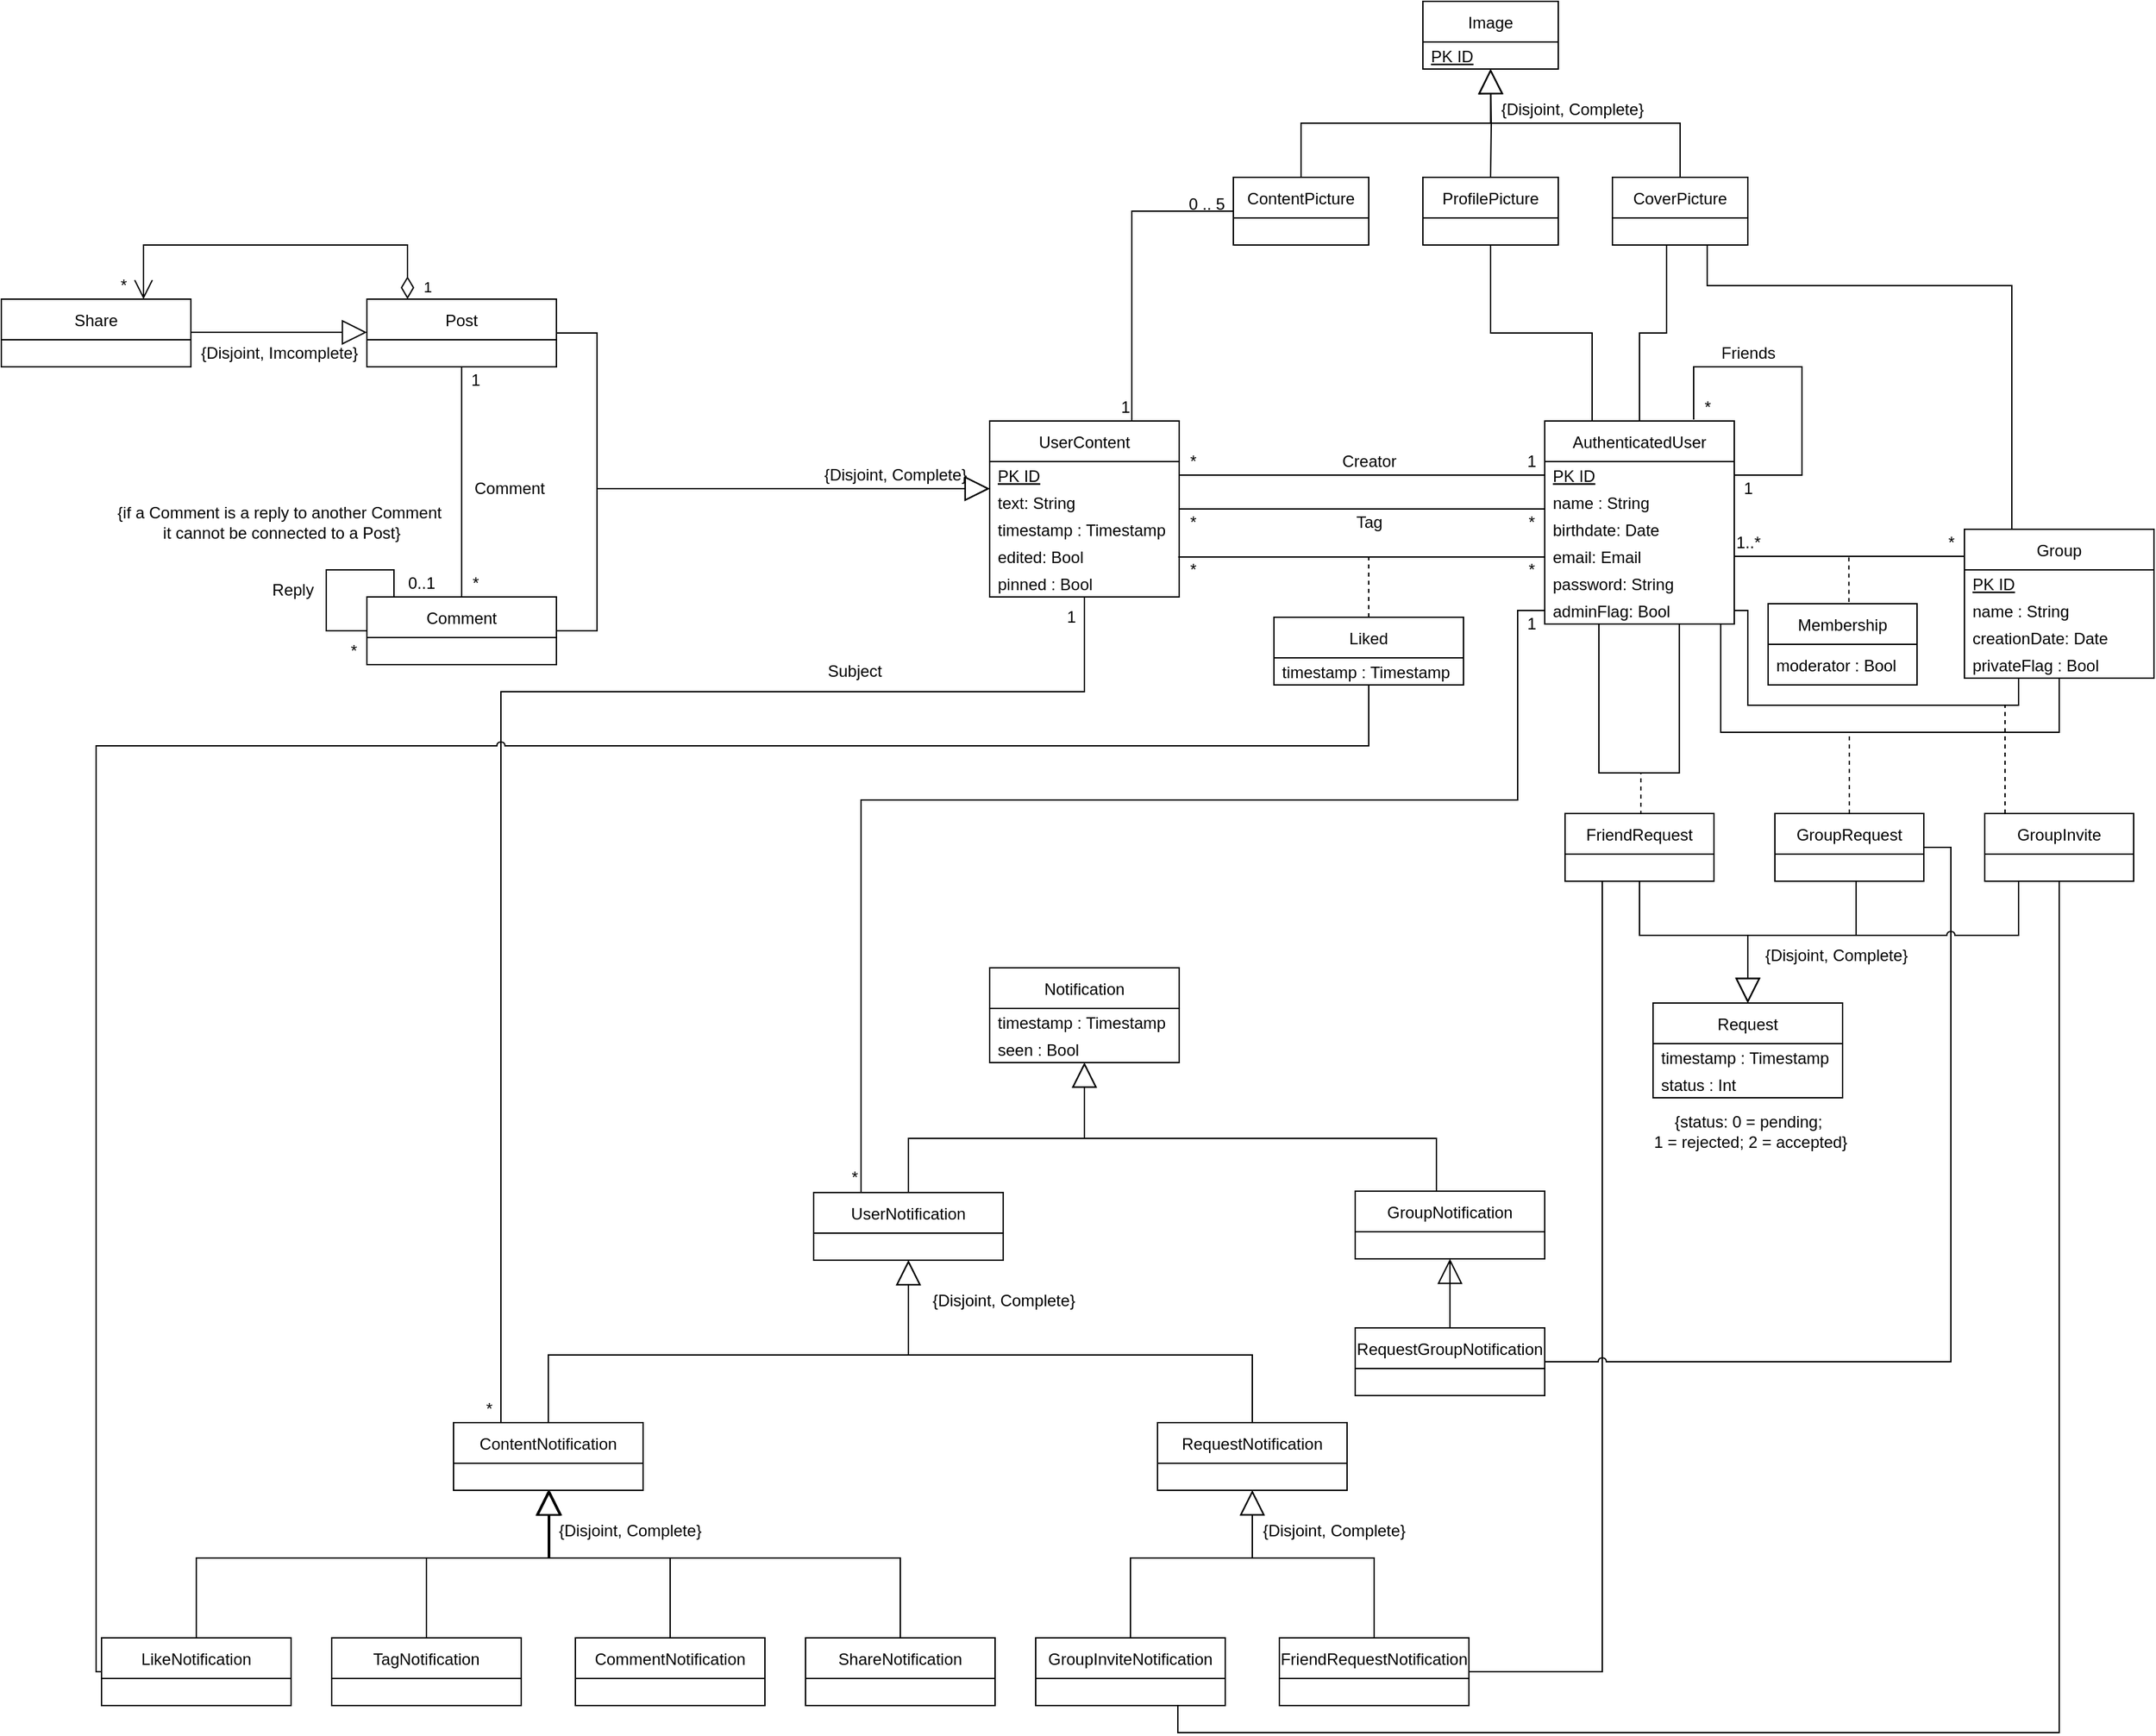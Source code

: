 <mxfile version="15.7.3"><diagram id="W7Yq0IBETh_m9EAwJ76t" name="Page-1"><mxGraphModel dx="877" dy="768" grid="1" gridSize="10" guides="1" tooltips="1" connect="1" arrows="1" fold="1" page="1" pageScale="1" pageWidth="827" pageHeight="1169" math="0" shadow="0"><root><mxCell id="0"/><mxCell id="1" parent="0"/><mxCell id="exGa_ofTzocH33vVqRxe-119" style="edgeStyle=orthogonalEdgeStyle;rounded=0;orthogonalLoop=1;jettySize=auto;html=1;exitX=0.5;exitY=0;exitDx=0;exitDy=0;entryX=0.5;entryY=1;entryDx=0;entryDy=0;fontSize=12;endArrow=none;endFill=0;" parent="1" source="exGa_ofTzocH33vVqRxe-121" target="exGa_ofTzocH33vVqRxe-145" edge="1"><mxGeometry relative="1" as="geometry"><Array as="points"><mxPoint x="2790" y="625"/><mxPoint x="2810" y="625"/><mxPoint x="2810" y="560"/></Array></mxGeometry></mxCell><mxCell id="exGa_ofTzocH33vVqRxe-120" style="edgeStyle=orthogonalEdgeStyle;rounded=0;orthogonalLoop=1;jettySize=auto;html=1;exitX=0.25;exitY=0;exitDx=0;exitDy=0;entryX=0.5;entryY=1;entryDx=0;entryDy=0;fontSize=12;endArrow=none;endFill=0;" parent="1" source="exGa_ofTzocH33vVqRxe-121" target="exGa_ofTzocH33vVqRxe-144" edge="1"><mxGeometry relative="1" as="geometry"/></mxCell><mxCell id="exGa_ofTzocH33vVqRxe-121" value="AuthenticatedUser" style="swimlane;fontStyle=0;childLayout=stackLayout;horizontal=1;startSize=30;horizontalStack=0;resizeParent=1;resizeParentMax=0;resizeLast=0;collapsible=1;marginBottom=0;" parent="1" vertex="1"><mxGeometry x="2720" y="690" width="140" height="150" as="geometry"/></mxCell><mxCell id="exGa_ofTzocH33vVqRxe-122" value="PK ID" style="text;strokeColor=none;fillColor=none;align=left;verticalAlign=middle;spacingLeft=4;spacingRight=4;overflow=hidden;points=[[0,0.5],[1,0.5]];portConstraint=eastwest;rotatable=0;spacing=2;spacingTop=0;fontStyle=4" parent="exGa_ofTzocH33vVqRxe-121" vertex="1"><mxGeometry y="30" width="140" height="20" as="geometry"/></mxCell><mxCell id="exGa_ofTzocH33vVqRxe-123" value="name : String" style="text;strokeColor=none;fillColor=none;align=left;verticalAlign=middle;spacingLeft=4;spacingRight=4;overflow=hidden;points=[[0,0.5],[1,0.5]];portConstraint=eastwest;rotatable=0;spacing=2;spacingTop=0;" parent="exGa_ofTzocH33vVqRxe-121" vertex="1"><mxGeometry y="50" width="140" height="20" as="geometry"/></mxCell><mxCell id="exGa_ofTzocH33vVqRxe-124" value="birthdate: Date" style="text;strokeColor=none;fillColor=none;align=left;verticalAlign=middle;spacingLeft=4;spacingRight=4;overflow=hidden;points=[[0,0.5],[1,0.5]];portConstraint=eastwest;rotatable=0;" parent="exGa_ofTzocH33vVqRxe-121" vertex="1"><mxGeometry y="70" width="140" height="20" as="geometry"/></mxCell><mxCell id="exGa_ofTzocH33vVqRxe-125" value="email: Email" style="text;strokeColor=none;fillColor=none;align=left;verticalAlign=middle;spacingLeft=4;spacingRight=4;overflow=hidden;points=[[0,0.5],[1,0.5]];portConstraint=eastwest;rotatable=0;" parent="exGa_ofTzocH33vVqRxe-121" vertex="1"><mxGeometry y="90" width="140" height="20" as="geometry"/></mxCell><mxCell id="exGa_ofTzocH33vVqRxe-126" value="password: String" style="text;strokeColor=none;fillColor=none;align=left;verticalAlign=middle;spacingLeft=4;spacingRight=4;overflow=hidden;points=[[0,0.5],[1,0.5]];portConstraint=eastwest;rotatable=0;" parent="exGa_ofTzocH33vVqRxe-121" vertex="1"><mxGeometry y="110" width="140" height="20" as="geometry"/></mxCell><mxCell id="exGa_ofTzocH33vVqRxe-127" value="adminFlag: Bool" style="text;strokeColor=none;fillColor=none;align=left;verticalAlign=middle;spacingLeft=4;spacingRight=4;overflow=hidden;points=[[0,0.5],[1,0.5]];portConstraint=eastwest;rotatable=0;" parent="exGa_ofTzocH33vVqRxe-121" vertex="1"><mxGeometry y="130" width="140" height="20" as="geometry"/></mxCell><mxCell id="exGa_ofTzocH33vVqRxe-128" style="edgeStyle=orthogonalEdgeStyle;rounded=0;orthogonalLoop=1;jettySize=auto;html=1;exitX=1;exitY=0.5;exitDx=0;exitDy=0;fontSize=12;endArrow=none;endFill=0;" parent="exGa_ofTzocH33vVqRxe-121" edge="1"><mxGeometry relative="1" as="geometry"><mxPoint x="110" y="-1" as="targetPoint"/><mxPoint x="140" y="60" as="sourcePoint"/><Array as="points"><mxPoint x="190" y="40"/><mxPoint x="190" y="-40"/><mxPoint x="110" y="-40"/><mxPoint x="110" y="-1"/></Array></mxGeometry></mxCell><mxCell id="exGa_ofTzocH33vVqRxe-129" style="edgeStyle=orthogonalEdgeStyle;rounded=0;orthogonalLoop=1;jettySize=auto;html=1;fontSize=12;endArrow=none;endFill=0;entryX=0.71;entryY=1.013;entryDx=0;entryDy=0;entryPerimeter=0;" parent="exGa_ofTzocH33vVqRxe-121" source="exGa_ofTzocH33vVqRxe-121" target="exGa_ofTzocH33vVqRxe-127" edge="1"><mxGeometry relative="1" as="geometry"><mxPoint x="100" y="230" as="targetPoint"/><mxPoint x="40" y="230" as="sourcePoint"/><Array as="points"><mxPoint x="40" y="260"/><mxPoint x="99" y="260"/></Array></mxGeometry></mxCell><mxCell id="exGa_ofTzocH33vVqRxe-130" style="edgeStyle=orthogonalEdgeStyle;rounded=0;orthogonalLoop=1;jettySize=auto;html=1;exitX=0;exitY=0.25;exitDx=0;exitDy=0;entryX=1;entryY=0.5;entryDx=0;entryDy=0;fontSize=12;endArrow=none;endFill=0;" parent="1" source="exGa_ofTzocH33vVqRxe-132" target="exGa_ofTzocH33vVqRxe-124" edge="1"><mxGeometry relative="1" as="geometry"><Array as="points"><mxPoint x="3030" y="790"/></Array></mxGeometry></mxCell><mxCell id="exGa_ofTzocH33vVqRxe-131" style="edgeStyle=orthogonalEdgeStyle;rounded=0;orthogonalLoop=1;jettySize=auto;html=1;exitX=0.25;exitY=0;exitDx=0;exitDy=0;entryX=0.5;entryY=1;entryDx=0;entryDy=0;fontSize=12;endArrow=none;endFill=0;" parent="1" source="exGa_ofTzocH33vVqRxe-132" target="exGa_ofTzocH33vVqRxe-145" edge="1"><mxGeometry relative="1" as="geometry"><Array as="points"><mxPoint x="3065" y="590"/><mxPoint x="2840" y="590"/><mxPoint x="2840" y="560"/></Array></mxGeometry></mxCell><mxCell id="exGa_ofTzocH33vVqRxe-132" value="Group" style="swimlane;fontStyle=0;childLayout=stackLayout;horizontal=1;startSize=30;horizontalStack=0;resizeParent=1;resizeParentMax=0;resizeLast=0;collapsible=1;marginBottom=0;" parent="1" vertex="1"><mxGeometry x="3030" y="770" width="140" height="110" as="geometry"/></mxCell><mxCell id="exGa_ofTzocH33vVqRxe-133" value="PK ID" style="text;strokeColor=none;fillColor=none;align=left;verticalAlign=middle;spacingLeft=4;spacingRight=4;overflow=hidden;points=[[0,0.5],[1,0.5]];portConstraint=eastwest;rotatable=0;spacing=2;spacingTop=0;fontStyle=4" parent="exGa_ofTzocH33vVqRxe-132" vertex="1"><mxGeometry y="30" width="140" height="20" as="geometry"/></mxCell><mxCell id="exGa_ofTzocH33vVqRxe-134" value="name : String" style="text;strokeColor=none;fillColor=none;align=left;verticalAlign=middle;spacingLeft=4;spacingRight=4;overflow=hidden;points=[[0,0.5],[1,0.5]];portConstraint=eastwest;rotatable=0;spacing=2;spacingTop=0;" parent="exGa_ofTzocH33vVqRxe-132" vertex="1"><mxGeometry y="50" width="140" height="20" as="geometry"/></mxCell><mxCell id="exGa_ofTzocH33vVqRxe-135" value="creationDate: Date" style="text;strokeColor=none;fillColor=none;align=left;verticalAlign=middle;spacingLeft=4;spacingRight=4;overflow=hidden;points=[[0,0.5],[1,0.5]];portConstraint=eastwest;rotatable=0;spacing=2;spacingTop=0;" parent="exGa_ofTzocH33vVqRxe-132" vertex="1"><mxGeometry y="70" width="140" height="20" as="geometry"/></mxCell><mxCell id="exGa_ofTzocH33vVqRxe-136" value="privateFlag : Bool" style="text;strokeColor=none;fillColor=none;align=left;verticalAlign=middle;spacingLeft=4;spacingRight=4;overflow=hidden;points=[[0,0.5],[1,0.5]];portConstraint=eastwest;rotatable=0;spacing=2;spacingTop=0;" parent="exGa_ofTzocH33vVqRxe-132" vertex="1"><mxGeometry y="90" width="140" height="20" as="geometry"/></mxCell><mxCell id="exGa_ofTzocH33vVqRxe-137" value="1" style="text;html=1;align=center;verticalAlign=middle;resizable=0;points=[];autosize=1;strokeColor=none;fillColor=none;fontSize=12;" parent="1" vertex="1"><mxGeometry x="2860" y="730" width="20" height="20" as="geometry"/></mxCell><mxCell id="exGa_ofTzocH33vVqRxe-138" value="*" style="text;html=1;align=center;verticalAlign=middle;resizable=0;points=[];autosize=1;strokeColor=none;fillColor=none;fontSize=12;" parent="1" vertex="1"><mxGeometry x="2830" y="670" width="20" height="20" as="geometry"/></mxCell><mxCell id="exGa_ofTzocH33vVqRxe-139" value="Friends" style="text;html=1;align=center;verticalAlign=middle;resizable=0;points=[];autosize=1;strokeColor=none;fillColor=none;fontSize=12;" parent="1" vertex="1"><mxGeometry x="2840" y="630" width="60" height="20" as="geometry"/></mxCell><mxCell id="exGa_ofTzocH33vVqRxe-140" value="*" style="text;html=1;align=center;verticalAlign=middle;resizable=0;points=[];autosize=1;strokeColor=none;fillColor=none;fontSize=12;" parent="1" vertex="1"><mxGeometry x="3010" y="770" width="20" height="20" as="geometry"/></mxCell><mxCell id="exGa_ofTzocH33vVqRxe-141" value="1..*" style="text;html=1;align=center;verticalAlign=middle;resizable=0;points=[];autosize=1;strokeColor=none;fillColor=none;fontSize=12;" parent="1" vertex="1"><mxGeometry x="2855" y="770" width="30" height="20" as="geometry"/></mxCell><mxCell id="exGa_ofTzocH33vVqRxe-142" value="Image" style="swimlane;fontStyle=0;childLayout=stackLayout;horizontal=1;startSize=30;horizontalStack=0;resizeParent=1;resizeParentMax=0;resizeLast=0;collapsible=1;marginBottom=0;fontSize=12;verticalAlign=middle;" parent="1" vertex="1"><mxGeometry x="2630" y="380" width="100" height="50" as="geometry"/></mxCell><mxCell id="exGa_ofTzocH33vVqRxe-143" value="PK ID" style="text;strokeColor=none;fillColor=none;align=left;verticalAlign=middle;spacingLeft=4;spacingRight=4;overflow=hidden;points=[[0,0.5],[1,0.5]];portConstraint=eastwest;rotatable=0;spacing=2;spacingTop=0;fontStyle=4" parent="exGa_ofTzocH33vVqRxe-142" vertex="1"><mxGeometry y="30" width="100" height="20" as="geometry"/></mxCell><mxCell id="exGa_ofTzocH33vVqRxe-144" value="ProfilePicture" style="swimlane;fontStyle=0;childLayout=stackLayout;horizontal=1;startSize=30;horizontalStack=0;resizeParent=1;resizeParentMax=0;resizeLast=0;collapsible=1;marginBottom=0;fontSize=12;verticalAlign=middle;" parent="1" vertex="1"><mxGeometry x="2630" y="510" width="100" height="50" as="geometry"/></mxCell><mxCell id="exGa_ofTzocH33vVqRxe-145" value="CoverPicture" style="swimlane;fontStyle=0;childLayout=stackLayout;horizontal=1;startSize=30;horizontalStack=0;resizeParent=1;resizeParentMax=0;resizeLast=0;collapsible=1;marginBottom=0;fontSize=12;verticalAlign=middle;" parent="1" vertex="1"><mxGeometry x="2770" y="510" width="100" height="50" as="geometry"/></mxCell><mxCell id="exGa_ofTzocH33vVqRxe-146" value="ContentPicture" style="swimlane;fontStyle=0;childLayout=stackLayout;horizontal=1;startSize=30;horizontalStack=0;resizeParent=1;resizeParentMax=0;resizeLast=0;collapsible=1;marginBottom=0;fontSize=12;verticalAlign=middle;" parent="1" vertex="1"><mxGeometry x="2490" y="510" width="100" height="50" as="geometry"/></mxCell><mxCell id="exGa_ofTzocH33vVqRxe-147" value="" style="endArrow=block;endSize=16;endFill=0;html=1;rounded=0;fontSize=12;edgeStyle=orthogonalEdgeStyle;entryX=0.5;entryY=1;entryDx=0;entryDy=0;exitX=0.5;exitY=0;exitDx=0;exitDy=0;" parent="1" source="exGa_ofTzocH33vVqRxe-145" target="exGa_ofTzocH33vVqRxe-142" edge="1"><mxGeometry width="160" relative="1" as="geometry"><mxPoint x="2600" y="630" as="sourcePoint"/><mxPoint x="2760" y="630" as="targetPoint"/></mxGeometry></mxCell><mxCell id="exGa_ofTzocH33vVqRxe-148" value="" style="endArrow=block;endSize=16;endFill=0;html=1;rounded=0;fontSize=12;edgeStyle=orthogonalEdgeStyle;" parent="1" target="exGa_ofTzocH33vVqRxe-142" edge="1"><mxGeometry width="160" relative="1" as="geometry"><mxPoint x="2680" y="510" as="sourcePoint"/><mxPoint x="2680" y="460" as="targetPoint"/></mxGeometry></mxCell><mxCell id="exGa_ofTzocH33vVqRxe-149" value="" style="endArrow=block;endSize=16;endFill=0;html=1;rounded=0;fontSize=12;edgeStyle=orthogonalEdgeStyle;exitX=0.5;exitY=0;exitDx=0;exitDy=0;" parent="1" source="exGa_ofTzocH33vVqRxe-146" target="exGa_ofTzocH33vVqRxe-142" edge="1"><mxGeometry width="160" relative="1" as="geometry"><mxPoint x="2560" y="530" as="sourcePoint"/><mxPoint x="2680" y="460" as="targetPoint"/></mxGeometry></mxCell><mxCell id="exGa_ofTzocH33vVqRxe-150" value="{Disjoint, Complete}" style="text;html=1;align=center;verticalAlign=middle;resizable=0;points=[];autosize=1;strokeColor=none;fillColor=none;fontSize=12;" parent="1" vertex="1"><mxGeometry x="2680" y="450" width="120" height="20" as="geometry"/></mxCell><mxCell id="exGa_ofTzocH33vVqRxe-151" value="Post" style="swimlane;fontStyle=0;childLayout=stackLayout;horizontal=1;startSize=30;horizontalStack=0;resizeParent=1;resizeParentMax=0;resizeLast=0;collapsible=1;marginBottom=0;fontSize=12;verticalAlign=middle;" parent="1" vertex="1"><mxGeometry x="1850" y="600.04" width="140" height="50" as="geometry"/></mxCell><mxCell id="exGa_ofTzocH33vVqRxe-152" value="" style="endArrow=block;endSize=16;endFill=0;html=1;rounded=0;fontSize=12;edgeStyle=orthogonalEdgeStyle;" parent="exGa_ofTzocH33vVqRxe-151" source="exGa_ofTzocH33vVqRxe-184" edge="1"><mxGeometry width="160" relative="1" as="geometry"><mxPoint x="-130" y="25" as="sourcePoint"/><mxPoint y="24.5" as="targetPoint"/><Array as="points"><mxPoint x="-100" y="25"/></Array></mxGeometry></mxCell><mxCell id="exGa_ofTzocH33vVqRxe-153" value="UserContent" style="swimlane;fontStyle=0;childLayout=stackLayout;horizontal=1;startSize=30;horizontalStack=0;resizeParent=1;resizeParentMax=0;resizeLast=0;collapsible=1;marginBottom=0;fontSize=12;verticalAlign=middle;resizable=0;" parent="1" vertex="1"><mxGeometry x="2310" y="690" width="140" height="130" as="geometry"/></mxCell><mxCell id="exGa_ofTzocH33vVqRxe-154" value="PK ID" style="text;strokeColor=none;fillColor=none;align=left;verticalAlign=middle;spacingLeft=4;spacingRight=4;overflow=hidden;points=[[0,0.5],[1,0.5]];portConstraint=eastwest;rotatable=0;spacing=2;spacingTop=0;fontStyle=4" parent="exGa_ofTzocH33vVqRxe-153" vertex="1"><mxGeometry y="30" width="140" height="20" as="geometry"/></mxCell><mxCell id="exGa_ofTzocH33vVqRxe-155" value="text: String" style="text;strokeColor=none;fillColor=none;align=left;verticalAlign=middle;spacingLeft=4;spacingRight=4;overflow=hidden;points=[[0,0.5],[1,0.5]];portConstraint=eastwest;rotatable=0;spacing=2;spacingTop=0;" parent="exGa_ofTzocH33vVqRxe-153" vertex="1"><mxGeometry y="50" width="140" height="20" as="geometry"/></mxCell><mxCell id="exGa_ofTzocH33vVqRxe-156" value="timestamp : Timestamp" style="text;strokeColor=none;fillColor=none;align=left;verticalAlign=middle;spacingLeft=4;spacingRight=4;overflow=hidden;points=[[0,0.5],[1,0.5]];portConstraint=eastwest;rotatable=0;spacing=2;spacingTop=0;" parent="exGa_ofTzocH33vVqRxe-153" vertex="1"><mxGeometry y="70" width="140" height="20" as="geometry"/></mxCell><mxCell id="exGa_ofTzocH33vVqRxe-157" value="edited: Bool" style="text;strokeColor=none;fillColor=none;align=left;verticalAlign=middle;spacingLeft=4;spacingRight=4;overflow=hidden;points=[[0,0.5],[1,0.5]];portConstraint=eastwest;rotatable=0;spacing=2;spacingTop=0;" parent="exGa_ofTzocH33vVqRxe-153" vertex="1"><mxGeometry y="90" width="140" height="20" as="geometry"/></mxCell><mxCell id="exGa_ofTzocH33vVqRxe-158" value="pinned : Bool" style="text;strokeColor=none;fillColor=none;align=left;verticalAlign=middle;spacingLeft=4;spacingRight=4;overflow=hidden;points=[[0,0.5],[1,0.5]];portConstraint=eastwest;rotatable=0;spacing=2;spacingTop=0;" parent="exGa_ofTzocH33vVqRxe-153" vertex="1"><mxGeometry y="110" width="140" height="20" as="geometry"/></mxCell><mxCell id="exGa_ofTzocH33vVqRxe-159" style="edgeStyle=orthogonalEdgeStyle;rounded=0;orthogonalLoop=1;jettySize=auto;html=1;exitX=0.5;exitY=0;exitDx=0;exitDy=0;fontSize=12;endArrow=none;endFill=0;" parent="1" source="exGa_ofTzocH33vVqRxe-161" target="exGa_ofTzocH33vVqRxe-151" edge="1"><mxGeometry relative="1" as="geometry"/></mxCell><mxCell id="exGa_ofTzocH33vVqRxe-160" style="edgeStyle=orthogonalEdgeStyle;rounded=0;orthogonalLoop=1;jettySize=auto;html=1;exitX=0.25;exitY=0;exitDx=0;exitDy=0;fontSize=12;endArrow=none;endFill=0;entryX=0;entryY=0.5;entryDx=0;entryDy=0;" parent="1" source="exGa_ofTzocH33vVqRxe-161" target="exGa_ofTzocH33vVqRxe-161" edge="1"><mxGeometry relative="1" as="geometry"><mxPoint x="1820" y="800.04" as="targetPoint"/><Array as="points"><mxPoint x="1870" y="820.04"/><mxPoint x="1870" y="800.04"/><mxPoint x="1820" y="800.04"/><mxPoint x="1820" y="845.04"/></Array></mxGeometry></mxCell><mxCell id="exGa_ofTzocH33vVqRxe-161" value="Comment" style="swimlane;fontStyle=0;childLayout=stackLayout;horizontal=1;startSize=30;horizontalStack=0;resizeParent=1;resizeParentMax=0;resizeLast=0;collapsible=1;marginBottom=0;fontSize=12;verticalAlign=middle;" parent="1" vertex="1"><mxGeometry x="1850" y="820.04" width="140" height="50" as="geometry"/></mxCell><mxCell id="exGa_ofTzocH33vVqRxe-162" value="" style="endArrow=block;endSize=16;endFill=0;html=1;rounded=0;fontSize=12;edgeStyle=orthogonalEdgeStyle;" parent="1" source="exGa_ofTzocH33vVqRxe-151" target="exGa_ofTzocH33vVqRxe-153" edge="1"><mxGeometry width="160" relative="1" as="geometry"><mxPoint x="2570" y="735.1" as="sourcePoint"/><mxPoint x="2310" y="665.1" as="targetPoint"/><Array as="points"><mxPoint x="2020" y="625"/><mxPoint x="2020" y="740"/></Array></mxGeometry></mxCell><mxCell id="exGa_ofTzocH33vVqRxe-163" value="{Disjoint, Complete}" style="text;html=1;align=center;verticalAlign=middle;resizable=0;points=[];autosize=1;strokeColor=none;fillColor=none;fontSize=12;" parent="1" vertex="1"><mxGeometry x="2180" y="720" width="120" height="20" as="geometry"/></mxCell><mxCell id="exGa_ofTzocH33vVqRxe-164" style="edgeStyle=orthogonalEdgeStyle;rounded=0;orthogonalLoop=1;jettySize=auto;html=1;exitX=0.75;exitY=0;exitDx=0;exitDy=0;entryX=0;entryY=0.5;entryDx=0;entryDy=0;fontSize=12;endArrow=none;endFill=0;" parent="1" source="exGa_ofTzocH33vVqRxe-153" target="exGa_ofTzocH33vVqRxe-146" edge="1"><mxGeometry relative="1" as="geometry"><Array as="points"><mxPoint x="2415" y="535"/></Array></mxGeometry></mxCell><mxCell id="exGa_ofTzocH33vVqRxe-165" value="1" style="text;html=1;align=center;verticalAlign=middle;resizable=0;points=[];autosize=1;strokeColor=none;fillColor=none;fontSize=12;" parent="1" vertex="1"><mxGeometry x="2400" y="670" width="20" height="20" as="geometry"/></mxCell><mxCell id="exGa_ofTzocH33vVqRxe-166" value="0 .. 5" style="text;html=1;align=center;verticalAlign=middle;resizable=0;points=[];autosize=1;strokeColor=none;fillColor=none;fontSize=12;" parent="1" vertex="1"><mxGeometry x="2450" y="520" width="40" height="20" as="geometry"/></mxCell><mxCell id="exGa_ofTzocH33vVqRxe-167" style="edgeStyle=orthogonalEdgeStyle;rounded=0;orthogonalLoop=1;jettySize=auto;html=1;exitX=1;exitY=0.5;exitDx=0;exitDy=0;entryX=0;entryY=0.5;entryDx=0;entryDy=0;fontSize=12;endArrow=none;endFill=0;" parent="1" source="exGa_ofTzocH33vVqRxe-154" target="exGa_ofTzocH33vVqRxe-123" edge="1"><mxGeometry relative="1" as="geometry"><Array as="points"><mxPoint x="2720" y="730"/></Array></mxGeometry></mxCell><mxCell id="exGa_ofTzocH33vVqRxe-168" value="Creator" style="text;html=1;align=center;verticalAlign=middle;resizable=0;points=[];autosize=1;strokeColor=none;fillColor=none;fontSize=12;" parent="1" vertex="1"><mxGeometry x="2560" y="710" width="60" height="20" as="geometry"/></mxCell><mxCell id="exGa_ofTzocH33vVqRxe-169" value="*" style="text;html=1;align=center;verticalAlign=middle;resizable=0;points=[];autosize=1;strokeColor=none;fillColor=none;fontSize=12;" parent="1" vertex="1"><mxGeometry x="2450" y="710" width="20" height="20" as="geometry"/></mxCell><mxCell id="exGa_ofTzocH33vVqRxe-170" value="1" style="text;html=1;align=center;verticalAlign=middle;resizable=0;points=[];autosize=1;strokeColor=none;fillColor=none;fontSize=12;" parent="1" vertex="1"><mxGeometry x="2700" y="710" width="20" height="20" as="geometry"/></mxCell><mxCell id="exGa_ofTzocH33vVqRxe-171" style="edgeStyle=orthogonalEdgeStyle;rounded=0;orthogonalLoop=1;jettySize=auto;html=1;fontSize=12;endArrow=none;endFill=0;" parent="1" source="exGa_ofTzocH33vVqRxe-153" target="exGa_ofTzocH33vVqRxe-121" edge="1"><mxGeometry relative="1" as="geometry"><Array as="points"><mxPoint x="2650" y="755"/><mxPoint x="2650" y="755"/></Array></mxGeometry></mxCell><mxCell id="exGa_ofTzocH33vVqRxe-172" value="Tag" style="text;html=1;align=center;verticalAlign=middle;resizable=0;points=[];autosize=1;strokeColor=none;fillColor=none;fontSize=12;" parent="1" vertex="1"><mxGeometry x="2575" y="755" width="30" height="20" as="geometry"/></mxCell><mxCell id="exGa_ofTzocH33vVqRxe-173" value="*" style="text;html=1;align=center;verticalAlign=middle;resizable=0;points=[];autosize=1;strokeColor=none;fillColor=none;fontSize=12;" parent="1" vertex="1"><mxGeometry x="2700" y="755" width="20" height="20" as="geometry"/></mxCell><mxCell id="exGa_ofTzocH33vVqRxe-174" value="*" style="text;html=1;align=center;verticalAlign=middle;resizable=0;points=[];autosize=1;strokeColor=none;fillColor=none;fontSize=12;" parent="1" vertex="1"><mxGeometry x="2450" y="755" width="20" height="20" as="geometry"/></mxCell><mxCell id="exGa_ofTzocH33vVqRxe-175" style="edgeStyle=orthogonalEdgeStyle;rounded=0;orthogonalLoop=1;jettySize=auto;html=1;exitX=0.5;exitY=0;exitDx=0;exitDy=0;fontSize=12;endArrow=none;endFill=0;dashed=1;" parent="1" source="exGa_ofTzocH33vVqRxe-176" edge="1"><mxGeometry relative="1" as="geometry"><mxPoint x="2590" y="790" as="targetPoint"/></mxGeometry></mxCell><mxCell id="exGa_ofTzocH33vVqRxe-176" value="Liked" style="swimlane;fontStyle=0;childLayout=stackLayout;horizontal=1;startSize=30;horizontalStack=0;resizeParent=1;resizeParentMax=0;resizeLast=0;collapsible=1;marginBottom=0;fontSize=12;verticalAlign=middle;" parent="1" vertex="1"><mxGeometry x="2520" y="835" width="140" height="50" as="geometry"/></mxCell><mxCell id="exGa_ofTzocH33vVqRxe-177" value="timestamp : Timestamp" style="text;strokeColor=none;fillColor=none;align=left;verticalAlign=middle;spacingLeft=4;spacingRight=4;overflow=hidden;points=[[0,0.5],[1,0.5]];portConstraint=eastwest;rotatable=0;spacing=2;spacingTop=0;" parent="exGa_ofTzocH33vVqRxe-176" vertex="1"><mxGeometry y="30" width="140" height="20" as="geometry"/></mxCell><mxCell id="exGa_ofTzocH33vVqRxe-178" value="" style="endArrow=block;endSize=16;endFill=0;html=1;rounded=0;fontSize=12;edgeStyle=orthogonalEdgeStyle;" parent="1" source="exGa_ofTzocH33vVqRxe-161" target="exGa_ofTzocH33vVqRxe-153" edge="1"><mxGeometry width="160" relative="1" as="geometry"><mxPoint x="2140" y="565.1" as="sourcePoint"/><mxPoint x="2310" y="665.1" as="targetPoint"/><Array as="points"><mxPoint x="2020" y="845"/><mxPoint x="2020" y="740"/></Array></mxGeometry></mxCell><mxCell id="exGa_ofTzocH33vVqRxe-179" value="*" style="text;html=1;align=center;verticalAlign=middle;resizable=0;points=[];autosize=1;strokeColor=none;fillColor=none;fontSize=12;" parent="1" vertex="1"><mxGeometry x="1920" y="800.04" width="20" height="20" as="geometry"/></mxCell><mxCell id="exGa_ofTzocH33vVqRxe-180" value="1" style="text;html=1;align=center;verticalAlign=middle;resizable=0;points=[];autosize=1;strokeColor=none;fillColor=none;fontSize=12;" parent="1" vertex="1"><mxGeometry x="1920" y="650.04" width="20" height="20" as="geometry"/></mxCell><mxCell id="exGa_ofTzocH33vVqRxe-181" style="edgeStyle=orthogonalEdgeStyle;rounded=0;orthogonalLoop=1;jettySize=auto;html=1;exitX=-0.037;exitY=0.023;exitDx=0;exitDy=0;fontSize=12;endArrow=none;endFill=0;exitPerimeter=0;" parent="1" source="exGa_ofTzocH33vVqRxe-183" target="exGa_ofTzocH33vVqRxe-121" edge="1"><mxGeometry relative="1" as="geometry"><mxPoint x="2450" y="810" as="sourcePoint"/><Array as="points"><mxPoint x="2590" y="790"/><mxPoint x="2590" y="790"/></Array></mxGeometry></mxCell><mxCell id="exGa_ofTzocH33vVqRxe-182" value="*" style="text;html=1;align=center;verticalAlign=middle;resizable=0;points=[];autosize=1;strokeColor=none;fillColor=none;fontSize=12;" parent="1" vertex="1"><mxGeometry x="2700" y="790" width="20" height="20" as="geometry"/></mxCell><mxCell id="exGa_ofTzocH33vVqRxe-183" value="*" style="text;html=1;align=center;verticalAlign=middle;resizable=0;points=[];autosize=1;strokeColor=none;fillColor=none;fontSize=12;" parent="1" vertex="1"><mxGeometry x="2450" y="790" width="20" height="20" as="geometry"/></mxCell><mxCell id="exGa_ofTzocH33vVqRxe-184" value="Share" style="swimlane;fontStyle=0;childLayout=stackLayout;horizontal=1;startSize=30;horizontalStack=0;resizeParent=1;resizeParentMax=0;resizeLast=0;collapsible=1;marginBottom=0;fontSize=12;verticalAlign=middle;" parent="1" vertex="1"><mxGeometry x="1580" y="600.04" width="140" height="50" as="geometry"/></mxCell><mxCell id="exGa_ofTzocH33vVqRxe-185" value="*" style="text;html=1;align=center;verticalAlign=middle;resizable=0;points=[];autosize=1;strokeColor=none;fillColor=none;fontSize=12;" parent="1" vertex="1"><mxGeometry x="1660" y="580.04" width="20" height="20" as="geometry"/></mxCell><mxCell id="exGa_ofTzocH33vVqRxe-186" value="*" style="text;html=1;align=center;verticalAlign=middle;resizable=0;points=[];autosize=1;strokeColor=none;fillColor=none;fontSize=12;" parent="1" vertex="1"><mxGeometry x="1830" y="850.04" width="20" height="20" as="geometry"/></mxCell><mxCell id="exGa_ofTzocH33vVqRxe-187" value="0..1" style="text;html=1;align=center;verticalAlign=middle;resizable=0;points=[];autosize=1;strokeColor=none;fillColor=none;fontSize=12;" parent="1" vertex="1"><mxGeometry x="1870" y="800.04" width="40" height="20" as="geometry"/></mxCell><mxCell id="exGa_ofTzocH33vVqRxe-188" value="{Disjoint, Imcomplete}" style="text;html=1;align=center;verticalAlign=middle;resizable=0;points=[];autosize=1;strokeColor=none;fillColor=none;fontSize=12;" parent="1" vertex="1"><mxGeometry x="1720" y="630.04" width="130" height="20" as="geometry"/></mxCell><mxCell id="exGa_ofTzocH33vVqRxe-189" style="edgeStyle=orthogonalEdgeStyle;rounded=0;orthogonalLoop=1;jettySize=auto;html=1;exitX=0.5;exitY=0;exitDx=0;exitDy=0;fontSize=12;endArrow=none;endFill=0;dashed=1;" parent="1" source="exGa_ofTzocH33vVqRxe-190" edge="1"><mxGeometry relative="1" as="geometry"><mxPoint x="2791" y="950" as="targetPoint"/><Array as="points"><mxPoint x="2791" y="980"/></Array></mxGeometry></mxCell><mxCell id="SJAPTFx9e79v7AR4qx2Q-47" style="edgeStyle=orthogonalEdgeStyle;rounded=0;jumpStyle=arc;orthogonalLoop=1;jettySize=auto;html=1;exitX=0.25;exitY=1;exitDx=0;exitDy=0;entryX=1;entryY=0.5;entryDx=0;entryDy=0;endArrow=none;endFill=0;" edge="1" parent="1" source="exGa_ofTzocH33vVqRxe-190" target="exGa_ofTzocH33vVqRxe-206"><mxGeometry relative="1" as="geometry"/></mxCell><mxCell id="exGa_ofTzocH33vVqRxe-190" value="FriendRequest" style="swimlane;fontStyle=0;childLayout=stackLayout;horizontal=1;startSize=30;horizontalStack=0;resizeParent=1;resizeParentMax=0;resizeLast=0;collapsible=1;marginBottom=0;fontSize=12;verticalAlign=middle;" parent="1" vertex="1"><mxGeometry x="2735" y="980" width="110" height="50" as="geometry"/></mxCell><mxCell id="exGa_ofTzocH33vVqRxe-191" style="edgeStyle=orthogonalEdgeStyle;rounded=0;orthogonalLoop=1;jettySize=auto;html=1;fontSize=12;endArrow=none;endFill=0;startArrow=none;jumpStyle=arc;" parent="1" source="exGa_ofTzocH33vVqRxe-132" target="exGa_ofTzocH33vVqRxe-121" edge="1"><mxGeometry relative="1" as="geometry"><Array as="points"><mxPoint x="3100" y="920"/><mxPoint x="2850" y="920"/></Array><mxPoint x="2930" y="925" as="sourcePoint"/></mxGeometry></mxCell><mxCell id="exGa_ofTzocH33vVqRxe-192" value="GroupRequest" style="swimlane;fontStyle=0;childLayout=stackLayout;horizontal=1;startSize=30;horizontalStack=0;resizeParent=1;resizeParentMax=0;resizeLast=0;collapsible=1;marginBottom=0;fontSize=12;verticalAlign=middle;" parent="1" vertex="1"><mxGeometry x="2890" y="980" width="110" height="50" as="geometry"/></mxCell><mxCell id="exGa_ofTzocH33vVqRxe-194" style="edgeStyle=orthogonalEdgeStyle;rounded=0;orthogonalLoop=1;jettySize=auto;html=1;exitX=0.5;exitY=0;exitDx=0;exitDy=0;fontSize=12;endArrow=none;endFill=0;dashed=1;" parent="1" source="exGa_ofTzocH33vVqRxe-195" edge="1"><mxGeometry relative="1" as="geometry"><mxPoint x="2944.667" y="790" as="targetPoint"/></mxGeometry></mxCell><mxCell id="exGa_ofTzocH33vVqRxe-195" value="Membership" style="swimlane;fontStyle=0;childLayout=stackLayout;horizontal=1;startSize=30;horizontalStack=0;resizeParent=1;resizeParentMax=0;resizeLast=0;collapsible=1;marginBottom=0;fontSize=12;verticalAlign=middle;" parent="1" vertex="1"><mxGeometry x="2885" y="825" width="110" height="60" as="geometry"/></mxCell><mxCell id="exGa_ofTzocH33vVqRxe-196" value="moderator : Bool" style="text;strokeColor=none;fillColor=none;align=left;verticalAlign=middle;spacingLeft=4;spacingRight=4;overflow=hidden;points=[[0,0.5],[1,0.5]];portConstraint=eastwest;rotatable=0;fontSize=12;" parent="exGa_ofTzocH33vVqRxe-195" vertex="1"><mxGeometry y="30" width="110" height="30" as="geometry"/></mxCell><mxCell id="exGa_ofTzocH33vVqRxe-199" value="Notification" style="swimlane;fontStyle=0;childLayout=stackLayout;horizontal=1;startSize=30;horizontalStack=0;resizeParent=1;resizeParentMax=0;resizeLast=0;collapsible=1;marginBottom=0;fontSize=12;verticalAlign=middle;" parent="1" vertex="1"><mxGeometry x="2310" y="1094" width="140" height="70" as="geometry"/></mxCell><mxCell id="exGa_ofTzocH33vVqRxe-200" value="timestamp : Timestamp" style="text;strokeColor=none;fillColor=none;align=left;verticalAlign=middle;spacingLeft=4;spacingRight=4;overflow=hidden;points=[[0,0.5],[1,0.5]];portConstraint=eastwest;rotatable=0;spacing=2;spacingTop=0;" parent="exGa_ofTzocH33vVqRxe-199" vertex="1"><mxGeometry y="30" width="140" height="20" as="geometry"/></mxCell><mxCell id="exGa_ofTzocH33vVqRxe-201" value="seen : Bool" style="text;strokeColor=none;fillColor=none;align=left;verticalAlign=middle;spacingLeft=4;spacingRight=4;overflow=hidden;points=[[0,0.5],[1,0.5]];portConstraint=eastwest;rotatable=0;spacing=2;spacingTop=0;" parent="exGa_ofTzocH33vVqRxe-199" vertex="1"><mxGeometry y="50" width="140" height="20" as="geometry"/></mxCell><mxCell id="SJAPTFx9e79v7AR4qx2Q-42" style="edgeStyle=orthogonalEdgeStyle;rounded=0;jumpStyle=none;orthogonalLoop=1;jettySize=auto;html=1;exitX=0.25;exitY=0;exitDx=0;exitDy=0;endArrow=none;endFill=0;" edge="1" parent="1" source="exGa_ofTzocH33vVqRxe-202" target="exGa_ofTzocH33vVqRxe-158"><mxGeometry relative="1" as="geometry"><Array as="points"><mxPoint x="1949" y="890"/><mxPoint x="2380" y="890"/></Array></mxGeometry></mxCell><mxCell id="exGa_ofTzocH33vVqRxe-202" value="ContentNotification" style="swimlane;fontStyle=0;childLayout=stackLayout;horizontal=1;startSize=30;horizontalStack=0;resizeParent=1;resizeParentMax=0;resizeLast=0;collapsible=1;marginBottom=0;fontSize=12;verticalAlign=middle;" parent="1" vertex="1"><mxGeometry x="1914" y="1430" width="140" height="50" as="geometry"/></mxCell><mxCell id="exGa_ofTzocH33vVqRxe-205" value="RequestNotification" style="swimlane;fontStyle=0;childLayout=stackLayout;horizontal=1;startSize=30;horizontalStack=0;resizeParent=1;resizeParentMax=0;resizeLast=0;collapsible=1;marginBottom=0;fontSize=12;verticalAlign=middle;" parent="1" vertex="1"><mxGeometry x="2434" y="1430" width="140" height="50" as="geometry"/></mxCell><mxCell id="exGa_ofTzocH33vVqRxe-206" value="FriendRequestNotification" style="swimlane;fontStyle=0;childLayout=stackLayout;horizontal=1;startSize=30;horizontalStack=0;resizeParent=1;resizeParentMax=0;resizeLast=0;collapsible=1;marginBottom=0;fontSize=12;verticalAlign=middle;" parent="1" vertex="1"><mxGeometry x="2524" y="1589" width="140" height="50" as="geometry"/></mxCell><mxCell id="SJAPTFx9e79v7AR4qx2Q-37" style="edgeStyle=orthogonalEdgeStyle;rounded=0;jumpStyle=arc;orthogonalLoop=1;jettySize=auto;html=1;entryX=1;entryY=0.5;entryDx=0;entryDy=0;endArrow=none;endFill=0;" edge="1" parent="1" source="SJAPTFx9e79v7AR4qx2Q-62" target="exGa_ofTzocH33vVqRxe-192"><mxGeometry relative="1" as="geometry"/></mxCell><mxCell id="SJAPTFx9e79v7AR4qx2Q-65" style="edgeStyle=orthogonalEdgeStyle;rounded=0;jumpStyle=arc;orthogonalLoop=1;jettySize=auto;html=1;exitX=0.75;exitY=1;exitDx=0;exitDy=0;endArrow=none;endFill=0;" edge="1" parent="1" source="exGa_ofTzocH33vVqRxe-207" target="SJAPTFx9e79v7AR4qx2Q-50"><mxGeometry relative="1" as="geometry"/></mxCell><mxCell id="exGa_ofTzocH33vVqRxe-207" value="GroupInviteNotification" style="swimlane;fontStyle=0;childLayout=stackLayout;horizontal=1;startSize=30;horizontalStack=0;resizeParent=1;resizeParentMax=0;resizeLast=0;collapsible=1;marginBottom=0;fontSize=12;verticalAlign=middle;" parent="1" vertex="1"><mxGeometry x="2344" y="1589" width="140" height="50" as="geometry"/></mxCell><mxCell id="exGa_ofTzocH33vVqRxe-208" value="Request" style="swimlane;fontStyle=0;childLayout=stackLayout;horizontal=1;startSize=30;horizontalStack=0;resizeParent=1;resizeParentMax=0;resizeLast=0;collapsible=1;marginBottom=0;" parent="1" vertex="1"><mxGeometry x="2800" y="1120" width="140" height="70" as="geometry"/></mxCell><mxCell id="exGa_ofTzocH33vVqRxe-210" value="timestamp : Timestamp" style="text;strokeColor=none;fillColor=none;align=left;verticalAlign=middle;spacingLeft=4;spacingRight=4;overflow=hidden;points=[[0,0.5],[1,0.5]];portConstraint=eastwest;rotatable=0;spacing=2;spacingTop=0;" parent="exGa_ofTzocH33vVqRxe-208" vertex="1"><mxGeometry y="30" width="140" height="20" as="geometry"/></mxCell><mxCell id="SJAPTFx9e79v7AR4qx2Q-59" value="status : Int" style="text;strokeColor=none;fillColor=none;align=left;verticalAlign=middle;spacingLeft=4;spacingRight=4;overflow=hidden;points=[[0,0.5],[1,0.5]];portConstraint=eastwest;rotatable=0;spacing=2;spacingTop=0;" vertex="1" parent="exGa_ofTzocH33vVqRxe-208"><mxGeometry y="50" width="140" height="20" as="geometry"/></mxCell><mxCell id="exGa_ofTzocH33vVqRxe-212" value="" style="endArrow=block;endSize=16;endFill=0;html=1;rounded=0;edgeStyle=orthogonalEdgeStyle;entryX=0.5;entryY=0;entryDx=0;entryDy=0;exitX=0.5;exitY=1;exitDx=0;exitDy=0;" parent="1" source="exGa_ofTzocH33vVqRxe-190" target="exGa_ofTzocH33vVqRxe-208" edge="1"><mxGeometry width="160" relative="1" as="geometry"><mxPoint x="2700" y="1020" as="sourcePoint"/><mxPoint x="2860" y="1020" as="targetPoint"/><Array as="points"><mxPoint x="2790" y="1070"/><mxPoint x="2870" y="1070"/></Array></mxGeometry></mxCell><mxCell id="exGa_ofTzocH33vVqRxe-213" value="" style="endArrow=block;endSize=16;endFill=0;html=1;rounded=0;edgeStyle=orthogonalEdgeStyle;" parent="1" source="exGa_ofTzocH33vVqRxe-192" edge="1"><mxGeometry width="160" relative="1" as="geometry"><mxPoint x="2800" y="1040" as="sourcePoint"/><mxPoint x="2870" y="1120" as="targetPoint"/><Array as="points"><mxPoint x="2950" y="1070"/><mxPoint x="2870" y="1070"/><mxPoint x="2870" y="1120"/></Array></mxGeometry></mxCell><mxCell id="exGa_ofTzocH33vVqRxe-214" value="" style="endArrow=block;endSize=16;endFill=0;html=1;rounded=0;edgeStyle=orthogonalEdgeStyle;exitX=0.5;exitY=0;exitDx=0;exitDy=0;" parent="1" source="exGa_ofTzocH33vVqRxe-202" edge="1" target="SJAPTFx9e79v7AR4qx2Q-38"><mxGeometry width="160" relative="1" as="geometry"><mxPoint x="2330" y="1430" as="sourcePoint"/><mxPoint x="2220" y="1510" as="targetPoint"/><Array as="points"><mxPoint x="1984" y="1380"/><mxPoint x="2250" y="1380"/></Array></mxGeometry></mxCell><mxCell id="exGa_ofTzocH33vVqRxe-215" value="" style="endArrow=block;endSize=16;endFill=0;html=1;rounded=0;edgeStyle=orthogonalEdgeStyle;exitX=0.5;exitY=0;exitDx=0;exitDy=0;" parent="1" source="exGa_ofTzocH33vVqRxe-205" target="SJAPTFx9e79v7AR4qx2Q-38" edge="1"><mxGeometry width="160" relative="1" as="geometry"><mxPoint x="2120" y="1460" as="sourcePoint"/><mxPoint x="2210" y="1510" as="targetPoint"/><Array as="points"><mxPoint x="2504" y="1380"/><mxPoint x="2250" y="1380"/></Array></mxGeometry></mxCell><mxCell id="exGa_ofTzocH33vVqRxe-216" value="" style="endArrow=block;endSize=16;endFill=0;html=1;rounded=0;edgeStyle=orthogonalEdgeStyle;" parent="1" source="exGa_ofTzocH33vVqRxe-207" target="exGa_ofTzocH33vVqRxe-205" edge="1"><mxGeometry width="160" relative="1" as="geometry"><mxPoint x="2394" y="1540" as="sourcePoint"/><mxPoint x="2214" y="1470" as="targetPoint"/><Array as="points"><mxPoint x="2414" y="1530"/><mxPoint x="2504" y="1530"/></Array></mxGeometry></mxCell><mxCell id="exGa_ofTzocH33vVqRxe-217" value="" style="endArrow=block;endSize=16;endFill=0;html=1;rounded=0;edgeStyle=orthogonalEdgeStyle;" parent="1" source="exGa_ofTzocH33vVqRxe-206" target="exGa_ofTzocH33vVqRxe-205" edge="1"><mxGeometry width="160" relative="1" as="geometry"><mxPoint x="2404" y="1560" as="sourcePoint"/><mxPoint x="2484" y="1490" as="targetPoint"/><Array as="points"><mxPoint x="2594" y="1530"/><mxPoint x="2504" y="1530"/></Array></mxGeometry></mxCell><mxCell id="exGa_ofTzocH33vVqRxe-221" value="1" style="endArrow=open;html=1;endSize=12;startArrow=diamondThin;startSize=14;startFill=0;edgeStyle=orthogonalEdgeStyle;align=left;verticalAlign=bottom;rounded=0;entryX=0.75;entryY=0;entryDx=0;entryDy=0;" parent="1" source="exGa_ofTzocH33vVqRxe-151" target="exGa_ofTzocH33vVqRxe-184" edge="1"><mxGeometry x="-1" y="-10" relative="1" as="geometry"><mxPoint x="1890" y="580.04" as="sourcePoint"/><mxPoint x="1840" y="570.04" as="targetPoint"/><Array as="points"><mxPoint x="1880" y="560.04"/><mxPoint x="1685" y="560.04"/></Array><mxPoint as="offset"/></mxGeometry></mxCell><mxCell id="exGa_ofTzocH33vVqRxe-222" value="CommentNotification" style="swimlane;fontStyle=0;childLayout=stackLayout;horizontal=1;startSize=30;horizontalStack=0;resizeParent=1;resizeParentMax=0;resizeLast=0;collapsible=1;marginBottom=0;fontSize=12;verticalAlign=middle;" parent="1" vertex="1"><mxGeometry x="2004" y="1589" width="140" height="50" as="geometry"/></mxCell><mxCell id="SJAPTFx9e79v7AR4qx2Q-24" value="" style="edgeStyle=orthogonalEdgeStyle;rounded=0;orthogonalLoop=1;jettySize=auto;html=1;endArrow=none;endFill=0;jumpStyle=arc;" edge="1" parent="1" source="exGa_ofTzocH33vVqRxe-223" target="exGa_ofTzocH33vVqRxe-176"><mxGeometry relative="1" as="geometry"><mxPoint x="1750" y="1060" as="targetPoint"/><Array as="points"><mxPoint x="1650" y="930"/><mxPoint x="2590" y="930"/></Array></mxGeometry></mxCell><mxCell id="exGa_ofTzocH33vVqRxe-223" value="LikeNotification" style="swimlane;fontStyle=0;childLayout=stackLayout;horizontal=1;startSize=30;horizontalStack=0;resizeParent=1;resizeParentMax=0;resizeLast=0;collapsible=1;marginBottom=0;fontSize=12;verticalAlign=middle;" parent="1" vertex="1"><mxGeometry x="1654" y="1589" width="140" height="50" as="geometry"/></mxCell><mxCell id="exGa_ofTzocH33vVqRxe-224" value="TagNotification" style="swimlane;fontStyle=0;childLayout=stackLayout;horizontal=1;startSize=30;horizontalStack=0;resizeParent=1;resizeParentMax=0;resizeLast=0;collapsible=1;marginBottom=0;fontSize=12;verticalAlign=middle;" parent="1" vertex="1"><mxGeometry x="1824" y="1589" width="140" height="50" as="geometry"/></mxCell><mxCell id="exGa_ofTzocH33vVqRxe-225" value="ShareNotification" style="swimlane;fontStyle=0;childLayout=stackLayout;horizontal=1;startSize=30;horizontalStack=0;resizeParent=1;resizeParentMax=0;resizeLast=0;collapsible=1;marginBottom=0;fontSize=12;verticalAlign=middle;" parent="1" vertex="1"><mxGeometry x="2174" y="1589" width="140" height="50" as="geometry"/></mxCell><mxCell id="exGa_ofTzocH33vVqRxe-226" value="" style="endArrow=block;endSize=16;endFill=0;html=1;rounded=0;edgeStyle=orthogonalEdgeStyle;exitX=0.5;exitY=0;exitDx=0;exitDy=0;" parent="1" source="exGa_ofTzocH33vVqRxe-224" target="exGa_ofTzocH33vVqRxe-202" edge="1"><mxGeometry width="160" relative="1" as="geometry"><mxPoint x="1734" y="1550" as="sourcePoint"/><mxPoint x="1984" y="1520" as="targetPoint"/><Array as="points"><mxPoint x="1894" y="1530"/><mxPoint x="1984" y="1530"/></Array></mxGeometry></mxCell><mxCell id="exGa_ofTzocH33vVqRxe-227" value="" style="endArrow=block;endSize=16;endFill=0;html=1;rounded=0;edgeStyle=orthogonalEdgeStyle;" parent="1" source="exGa_ofTzocH33vVqRxe-223" target="exGa_ofTzocH33vVqRxe-202" edge="1"><mxGeometry width="160" relative="1" as="geometry"><mxPoint x="2024" y="1600" as="sourcePoint"/><mxPoint x="1984" y="1520" as="targetPoint"/><Array as="points"><mxPoint x="1724" y="1530"/><mxPoint x="1984" y="1530"/></Array></mxGeometry></mxCell><mxCell id="exGa_ofTzocH33vVqRxe-228" value="" style="endArrow=block;endSize=16;endFill=0;html=1;rounded=0;edgeStyle=orthogonalEdgeStyle;exitX=0.5;exitY=0;exitDx=0;exitDy=0;" parent="1" source="exGa_ofTzocH33vVqRxe-225" target="exGa_ofTzocH33vVqRxe-202" edge="1"><mxGeometry width="160" relative="1" as="geometry"><mxPoint x="2034" y="1610" as="sourcePoint"/><mxPoint x="1984" y="1520" as="targetPoint"/><Array as="points"><mxPoint x="2244" y="1530"/><mxPoint x="1984" y="1530"/></Array></mxGeometry></mxCell><mxCell id="exGa_ofTzocH33vVqRxe-229" value="" style="endArrow=block;endSize=16;endFill=0;html=1;rounded=0;edgeStyle=orthogonalEdgeStyle;" parent="1" target="exGa_ofTzocH33vVqRxe-202" edge="1" source="exGa_ofTzocH33vVqRxe-222"><mxGeometry width="160" relative="1" as="geometry"><mxPoint x="1724" y="1589" as="sourcePoint"/><mxPoint x="1984" y="1520" as="targetPoint"/><Array as="points"><mxPoint x="2074" y="1530"/><mxPoint x="1985" y="1530"/></Array></mxGeometry></mxCell><mxCell id="exGa_ofTzocH33vVqRxe-231" value="{Disjoint, Complete}" style="text;html=1;align=center;verticalAlign=middle;resizable=0;points=[];autosize=1;strokeColor=none;fillColor=none;fontSize=12;" parent="1" vertex="1"><mxGeometry x="1984" y="1500" width="120" height="20" as="geometry"/></mxCell><mxCell id="exGa_ofTzocH33vVqRxe-232" value="{Disjoint, Complete}" style="text;html=1;align=center;verticalAlign=middle;resizable=0;points=[];autosize=1;strokeColor=none;fillColor=none;fontSize=12;" parent="1" vertex="1"><mxGeometry x="2504" y="1500" width="120" height="20" as="geometry"/></mxCell><mxCell id="exGa_ofTzocH33vVqRxe-233" style="edgeStyle=orthogonalEdgeStyle;rounded=0;orthogonalLoop=1;jettySize=auto;html=1;fontSize=12;endArrow=none;endFill=0;dashed=1;" parent="1" source="exGa_ofTzocH33vVqRxe-192" edge="1"><mxGeometry relative="1" as="geometry"><Array as="points"><mxPoint x="2945" y="930"/></Array><mxPoint x="2945" y="920" as="targetPoint"/><mxPoint x="2180" y="1010" as="sourcePoint"/></mxGeometry></mxCell><mxCell id="exGa_ofTzocH33vVqRxe-234" value="Comment" style="text;html=1;align=center;verticalAlign=middle;resizable=0;points=[];autosize=1;strokeColor=none;fillColor=none;" parent="1" vertex="1"><mxGeometry x="1920" y="730.1" width="70" height="20" as="geometry"/></mxCell><mxCell id="exGa_ofTzocH33vVqRxe-235" value="Reply" style="text;html=1;align=center;verticalAlign=middle;resizable=0;points=[];autosize=1;strokeColor=none;fillColor=none;" parent="1" vertex="1"><mxGeometry x="1770" y="805.1" width="50" height="20" as="geometry"/></mxCell><mxCell id="exGa_ofTzocH33vVqRxe-236" value="{if a Comment is a reply to another Comment&lt;br&gt;&amp;nbsp;it cannot be connected to a Post}" style="text;html=1;align=center;verticalAlign=middle;resizable=0;points=[];autosize=1;strokeColor=none;fillColor=none;" parent="1" vertex="1"><mxGeometry x="1660" y="750.1" width="250" height="30" as="geometry"/></mxCell><mxCell id="SJAPTFx9e79v7AR4qx2Q-5" value="" style="text;strokeColor=none;fillColor=none;align=left;verticalAlign=middle;spacingTop=-1;spacingLeft=4;spacingRight=4;rotatable=0;labelPosition=right;points=[];portConstraint=eastwest;" vertex="1" parent="1"><mxGeometry x="2360" y="1080" width="20" height="14" as="geometry"/></mxCell><mxCell id="SJAPTFx9e79v7AR4qx2Q-21" value="Subject" style="text;html=1;align=center;verticalAlign=middle;resizable=0;points=[];autosize=1;strokeColor=none;fillColor=none;" vertex="1" parent="1"><mxGeometry x="2180" y="865" width="60" height="20" as="geometry"/></mxCell><mxCell id="SJAPTFx9e79v7AR4qx2Q-26" value="{Disjoint, Complete}" style="text;html=1;align=center;verticalAlign=middle;resizable=0;points=[];autosize=1;strokeColor=none;fillColor=none;fontSize=12;" vertex="1" parent="1"><mxGeometry x="2875" y="1075" width="120" height="20" as="geometry"/></mxCell><mxCell id="SJAPTFx9e79v7AR4qx2Q-27" value="{Disjoint, Complete}" style="text;html=1;align=center;verticalAlign=middle;resizable=0;points=[];autosize=1;strokeColor=none;fillColor=none;fontSize=12;" vertex="1" parent="1"><mxGeometry x="2260" y="1330" width="120" height="20" as="geometry"/></mxCell><mxCell id="SJAPTFx9e79v7AR4qx2Q-30" value="1" style="text;html=1;align=center;verticalAlign=middle;resizable=0;points=[];autosize=1;strokeColor=none;fillColor=none;" vertex="1" parent="1"><mxGeometry x="2360" y="825" width="20" height="20" as="geometry"/></mxCell><mxCell id="SJAPTFx9e79v7AR4qx2Q-31" value="*" style="text;html=1;align=center;verticalAlign=middle;resizable=0;points=[];autosize=1;strokeColor=none;fillColor=none;" vertex="1" parent="1"><mxGeometry x="1930" y="1410" width="20" height="20" as="geometry"/></mxCell><mxCell id="SJAPTFx9e79v7AR4qx2Q-45" style="edgeStyle=orthogonalEdgeStyle;rounded=0;jumpStyle=none;orthogonalLoop=1;jettySize=auto;html=1;exitX=0.25;exitY=0;exitDx=0;exitDy=0;entryX=0;entryY=0.5;entryDx=0;entryDy=0;endArrow=none;endFill=0;" edge="1" parent="1" source="SJAPTFx9e79v7AR4qx2Q-38" target="exGa_ofTzocH33vVqRxe-127"><mxGeometry relative="1" as="geometry"><Array as="points"><mxPoint x="2215" y="970"/><mxPoint x="2700" y="970"/><mxPoint x="2700" y="830"/></Array></mxGeometry></mxCell><mxCell id="SJAPTFx9e79v7AR4qx2Q-38" value="UserNotification" style="swimlane;fontStyle=0;childLayout=stackLayout;horizontal=1;startSize=30;horizontalStack=0;resizeParent=1;resizeParentMax=0;resizeLast=0;collapsible=1;marginBottom=0;fontSize=12;verticalAlign=middle;" vertex="1" parent="1"><mxGeometry x="2180" y="1260" width="140" height="50" as="geometry"/></mxCell><mxCell id="SJAPTFx9e79v7AR4qx2Q-39" value="GroupNotification" style="swimlane;fontStyle=0;childLayout=stackLayout;horizontal=1;startSize=30;horizontalStack=0;resizeParent=1;resizeParentMax=0;resizeLast=0;collapsible=1;marginBottom=0;fontSize=12;verticalAlign=middle;" vertex="1" parent="1"><mxGeometry x="2580" y="1259" width="140" height="50" as="geometry"/></mxCell><mxCell id="SJAPTFx9e79v7AR4qx2Q-40" value="" style="endArrow=block;endSize=16;endFill=0;html=1;rounded=0;edgeStyle=orthogonalEdgeStyle;" edge="1" parent="1" source="SJAPTFx9e79v7AR4qx2Q-39" target="exGa_ofTzocH33vVqRxe-199"><mxGeometry width="160" relative="1" as="geometry"><mxPoint x="2630" y="1460" as="sourcePoint"/><mxPoint x="2370" y="1520" as="targetPoint"/><Array as="points"><mxPoint x="2640" y="1220"/><mxPoint x="2380" y="1220"/></Array></mxGeometry></mxCell><mxCell id="SJAPTFx9e79v7AR4qx2Q-41" value="" style="endArrow=block;endSize=16;endFill=0;html=1;rounded=0;edgeStyle=orthogonalEdgeStyle;" edge="1" parent="1" source="SJAPTFx9e79v7AR4qx2Q-38" target="exGa_ofTzocH33vVqRxe-199"><mxGeometry width="160" relative="1" as="geometry"><mxPoint x="2229.999" y="1235" as="sourcePoint"/><mxPoint x="2099.999" y="1135" as="targetPoint"/><Array as="points"><mxPoint x="2250" y="1220"/><mxPoint x="2380" y="1220"/></Array></mxGeometry></mxCell><mxCell id="SJAPTFx9e79v7AR4qx2Q-48" value="1" style="text;html=1;align=center;verticalAlign=middle;resizable=0;points=[];autosize=1;strokeColor=none;fillColor=none;" vertex="1" parent="1"><mxGeometry x="2700" y="830" width="20" height="20" as="geometry"/></mxCell><mxCell id="SJAPTFx9e79v7AR4qx2Q-49" value="*" style="text;html=1;align=center;verticalAlign=middle;resizable=0;points=[];autosize=1;strokeColor=none;fillColor=none;" vertex="1" parent="1"><mxGeometry x="2200" y="1239" width="20" height="20" as="geometry"/></mxCell><mxCell id="SJAPTFx9e79v7AR4qx2Q-50" value="GroupInvite" style="swimlane;fontStyle=0;childLayout=stackLayout;horizontal=1;startSize=30;horizontalStack=0;resizeParent=1;resizeParentMax=0;resizeLast=0;collapsible=1;marginBottom=0;fontSize=12;verticalAlign=middle;" vertex="1" parent="1"><mxGeometry x="3045" y="980" width="110" height="50" as="geometry"/></mxCell><mxCell id="SJAPTFx9e79v7AR4qx2Q-60" value="{status: 0 = pending;&lt;br&gt;&amp;nbsp;1 = rejected; 2 = accepted}" style="text;html=1;align=center;verticalAlign=middle;resizable=0;points=[];autosize=1;strokeColor=none;fillColor=none;" vertex="1" parent="1"><mxGeometry x="2790" y="1200" width="160" height="30" as="geometry"/></mxCell><mxCell id="SJAPTFx9e79v7AR4qx2Q-62" value="RequestGroupNotification" style="swimlane;fontStyle=0;childLayout=stackLayout;horizontal=1;startSize=30;horizontalStack=0;resizeParent=1;resizeParentMax=0;resizeLast=0;collapsible=1;marginBottom=0;fontSize=12;verticalAlign=middle;" vertex="1" parent="1"><mxGeometry x="2580" y="1360" width="140" height="50" as="geometry"/></mxCell><mxCell id="SJAPTFx9e79v7AR4qx2Q-63" value="" style="endArrow=block;endSize=16;endFill=0;html=1;rounded=0;edgeStyle=orthogonalEdgeStyle;" edge="1" parent="1" source="SJAPTFx9e79v7AR4qx2Q-62" target="SJAPTFx9e79v7AR4qx2Q-39"><mxGeometry width="160" relative="1" as="geometry"><mxPoint x="2260" y="1270" as="sourcePoint"/><mxPoint x="2390" y="1174" as="targetPoint"/><Array as="points"><mxPoint x="2650" y="1310"/><mxPoint x="2650" y="1310"/></Array></mxGeometry></mxCell><mxCell id="SJAPTFx9e79v7AR4qx2Q-66" value="" style="endArrow=block;endSize=16;endFill=0;html=1;rounded=0;edgeStyle=orthogonalEdgeStyle;jumpStyle=arc;" edge="1" parent="1" source="SJAPTFx9e79v7AR4qx2Q-50" target="exGa_ofTzocH33vVqRxe-208"><mxGeometry width="160" relative="1" as="geometry"><mxPoint x="2960" y="1040" as="sourcePoint"/><mxPoint x="2880" y="1130" as="targetPoint"/><Array as="points"><mxPoint x="3070" y="1070"/><mxPoint x="2870" y="1070"/></Array></mxGeometry></mxCell><mxCell id="SJAPTFx9e79v7AR4qx2Q-67" style="edgeStyle=orthogonalEdgeStyle;rounded=0;orthogonalLoop=1;jettySize=auto;html=1;fontSize=12;endArrow=none;endFill=0;dashed=1;" edge="1" parent="1"><mxGeometry relative="1" as="geometry"><Array as="points"><mxPoint x="3060" y="950"/><mxPoint x="3060" y="950"/></Array><mxPoint x="3060" y="900" as="targetPoint"/><mxPoint x="3060" y="980" as="sourcePoint"/></mxGeometry></mxCell><mxCell id="SJAPTFx9e79v7AR4qx2Q-68" style="edgeStyle=orthogonalEdgeStyle;rounded=0;orthogonalLoop=1;jettySize=auto;html=1;fontSize=12;endArrow=none;endFill=0;startArrow=none;entryX=1;entryY=0.5;entryDx=0;entryDy=0;" edge="1" parent="1" source="exGa_ofTzocH33vVqRxe-132" target="exGa_ofTzocH33vVqRxe-127"><mxGeometry relative="1" as="geometry"><Array as="points"><mxPoint x="3070" y="900"/><mxPoint x="2870" y="900"/><mxPoint x="2870" y="830"/></Array><mxPoint x="3110" y="890" as="sourcePoint"/><mxPoint x="2860" y="850" as="targetPoint"/></mxGeometry></mxCell></root></mxGraphModel></diagram></mxfile>